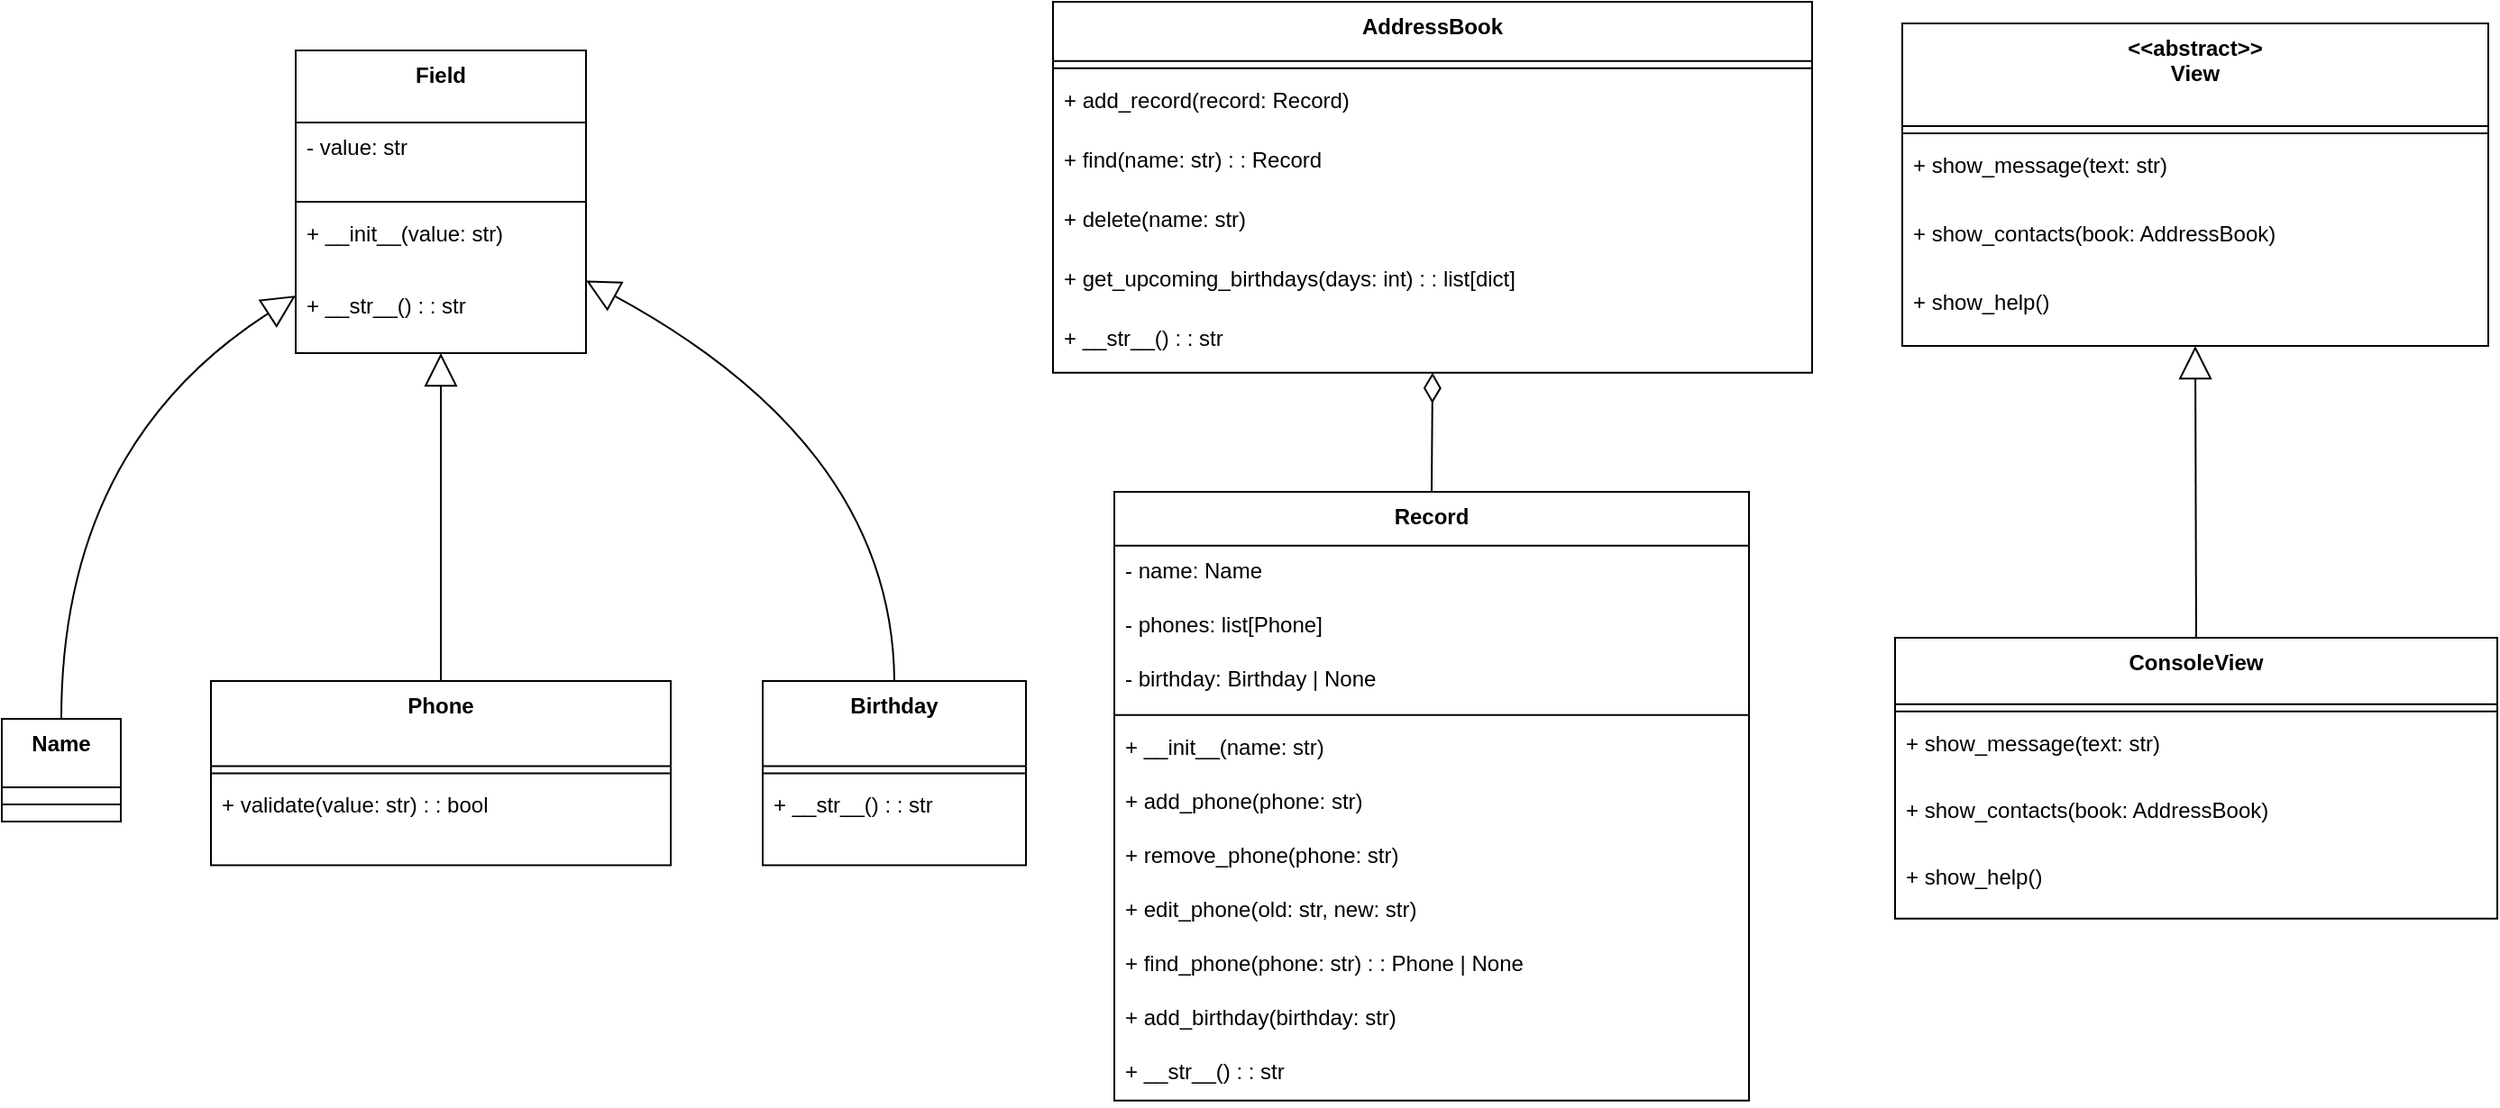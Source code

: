 <mxfile version="28.2.4">
  <diagram name="Страница — 1" id="kG9OTdJznEQqpBpxDxP_">
    <mxGraphModel dx="1042" dy="527" grid="1" gridSize="10" guides="1" tooltips="1" connect="1" arrows="1" fold="1" page="1" pageScale="1" pageWidth="827" pageHeight="1169" math="0" shadow="0">
      <root>
        <mxCell id="0" />
        <mxCell id="1" parent="0" />
        <mxCell id="RzT0Jn7BYixQ2tvRqjOo-1" value="Field" style="swimlane;fontStyle=1;align=center;verticalAlign=top;childLayout=stackLayout;horizontal=1;startSize=40;horizontalStack=0;resizeParent=1;resizeParentMax=0;resizeLast=0;collapsible=0;marginBottom=0;" vertex="1" parent="1">
          <mxGeometry x="183" y="47" width="161" height="168" as="geometry" />
        </mxCell>
        <mxCell id="RzT0Jn7BYixQ2tvRqjOo-2" value="- value: str" style="text;strokeColor=none;fillColor=none;align=left;verticalAlign=top;spacingLeft=4;spacingRight=4;overflow=hidden;rotatable=0;points=[[0,0.5],[1,0.5]];portConstraint=eastwest;" vertex="1" parent="RzT0Jn7BYixQ2tvRqjOo-1">
          <mxGeometry y="40" width="161" height="40" as="geometry" />
        </mxCell>
        <mxCell id="RzT0Jn7BYixQ2tvRqjOo-3" style="line;strokeWidth=1;fillColor=none;align=left;verticalAlign=middle;spacingTop=-1;spacingLeft=3;spacingRight=3;rotatable=0;labelPosition=right;points=[];portConstraint=eastwest;strokeColor=inherit;" vertex="1" parent="RzT0Jn7BYixQ2tvRqjOo-1">
          <mxGeometry y="80" width="161" height="8" as="geometry" />
        </mxCell>
        <mxCell id="RzT0Jn7BYixQ2tvRqjOo-4" value="+ __init__(value: str)" style="text;strokeColor=none;fillColor=none;align=left;verticalAlign=top;spacingLeft=4;spacingRight=4;overflow=hidden;rotatable=0;points=[[0,0.5],[1,0.5]];portConstraint=eastwest;" vertex="1" parent="RzT0Jn7BYixQ2tvRqjOo-1">
          <mxGeometry y="88" width="161" height="40" as="geometry" />
        </mxCell>
        <mxCell id="RzT0Jn7BYixQ2tvRqjOo-5" value="+ __str__() : : str" style="text;strokeColor=none;fillColor=none;align=left;verticalAlign=top;spacingLeft=4;spacingRight=4;overflow=hidden;rotatable=0;points=[[0,0.5],[1,0.5]];portConstraint=eastwest;" vertex="1" parent="RzT0Jn7BYixQ2tvRqjOo-1">
          <mxGeometry y="128" width="161" height="40" as="geometry" />
        </mxCell>
        <mxCell id="RzT0Jn7BYixQ2tvRqjOo-6" value="Name" style="swimlane;fontStyle=1;align=center;verticalAlign=top;childLayout=stackLayout;horizontal=1;startSize=38;horizontalStack=0;resizeParent=1;resizeParentMax=0;resizeLast=0;collapsible=0;marginBottom=0;" vertex="1" parent="1">
          <mxGeometry x="20" y="418" width="66" height="57" as="geometry" />
        </mxCell>
        <mxCell id="RzT0Jn7BYixQ2tvRqjOo-7" style="line;strokeWidth=1;fillColor=none;align=left;verticalAlign=middle;spacingTop=-1;spacingLeft=3;spacingRight=3;rotatable=0;labelPosition=right;points=[];portConstraint=eastwest;strokeColor=inherit;" vertex="1" parent="RzT0Jn7BYixQ2tvRqjOo-6">
          <mxGeometry y="38" width="66" height="19" as="geometry" />
        </mxCell>
        <mxCell id="RzT0Jn7BYixQ2tvRqjOo-8" value="Phone" style="swimlane;fontStyle=1;align=center;verticalAlign=top;childLayout=stackLayout;horizontal=1;startSize=47.2;horizontalStack=0;resizeParent=1;resizeParentMax=0;resizeLast=0;collapsible=0;marginBottom=0;" vertex="1" parent="1">
          <mxGeometry x="136" y="397" width="255" height="102.2" as="geometry" />
        </mxCell>
        <mxCell id="RzT0Jn7BYixQ2tvRqjOo-9" style="line;strokeWidth=1;fillColor=none;align=left;verticalAlign=middle;spacingTop=-1;spacingLeft=3;spacingRight=3;rotatable=0;labelPosition=right;points=[];portConstraint=eastwest;strokeColor=inherit;" vertex="1" parent="RzT0Jn7BYixQ2tvRqjOo-8">
          <mxGeometry y="47.2" width="255" height="8" as="geometry" />
        </mxCell>
        <mxCell id="RzT0Jn7BYixQ2tvRqjOo-10" value="+ validate(value: str) : : bool" style="text;strokeColor=none;fillColor=none;align=left;verticalAlign=top;spacingLeft=4;spacingRight=4;overflow=hidden;rotatable=0;points=[[0,0.5],[1,0.5]];portConstraint=eastwest;" vertex="1" parent="RzT0Jn7BYixQ2tvRqjOo-8">
          <mxGeometry y="55.2" width="255" height="47" as="geometry" />
        </mxCell>
        <mxCell id="RzT0Jn7BYixQ2tvRqjOo-11" value="Birthday" style="swimlane;fontStyle=1;align=center;verticalAlign=top;childLayout=stackLayout;horizontal=1;startSize=47.2;horizontalStack=0;resizeParent=1;resizeParentMax=0;resizeLast=0;collapsible=0;marginBottom=0;" vertex="1" parent="1">
          <mxGeometry x="442" y="397" width="146" height="102.2" as="geometry" />
        </mxCell>
        <mxCell id="RzT0Jn7BYixQ2tvRqjOo-12" style="line;strokeWidth=1;fillColor=none;align=left;verticalAlign=middle;spacingTop=-1;spacingLeft=3;spacingRight=3;rotatable=0;labelPosition=right;points=[];portConstraint=eastwest;strokeColor=inherit;" vertex="1" parent="RzT0Jn7BYixQ2tvRqjOo-11">
          <mxGeometry y="47.2" width="146" height="8" as="geometry" />
        </mxCell>
        <mxCell id="RzT0Jn7BYixQ2tvRqjOo-13" value="+ __str__() : : str" style="text;strokeColor=none;fillColor=none;align=left;verticalAlign=top;spacingLeft=4;spacingRight=4;overflow=hidden;rotatable=0;points=[[0,0.5],[1,0.5]];portConstraint=eastwest;" vertex="1" parent="RzT0Jn7BYixQ2tvRqjOo-11">
          <mxGeometry y="55.2" width="146" height="47" as="geometry" />
        </mxCell>
        <mxCell id="RzT0Jn7BYixQ2tvRqjOo-14" value="Record" style="swimlane;fontStyle=1;align=center;verticalAlign=top;childLayout=stackLayout;horizontal=1;startSize=29.818;horizontalStack=0;resizeParent=1;resizeParentMax=0;resizeLast=0;collapsible=0;marginBottom=0;" vertex="1" parent="1">
          <mxGeometry x="637" y="292" width="352" height="337.818" as="geometry" />
        </mxCell>
        <mxCell id="RzT0Jn7BYixQ2tvRqjOo-15" value="- name: Name" style="text;strokeColor=none;fillColor=none;align=left;verticalAlign=top;spacingLeft=4;spacingRight=4;overflow=hidden;rotatable=0;points=[[0,0.5],[1,0.5]];portConstraint=eastwest;" vertex="1" parent="RzT0Jn7BYixQ2tvRqjOo-14">
          <mxGeometry y="29.818" width="352" height="30" as="geometry" />
        </mxCell>
        <mxCell id="RzT0Jn7BYixQ2tvRqjOo-16" value="- phones: list[Phone]" style="text;strokeColor=none;fillColor=none;align=left;verticalAlign=top;spacingLeft=4;spacingRight=4;overflow=hidden;rotatable=0;points=[[0,0.5],[1,0.5]];portConstraint=eastwest;" vertex="1" parent="RzT0Jn7BYixQ2tvRqjOo-14">
          <mxGeometry y="59.818" width="352" height="30" as="geometry" />
        </mxCell>
        <mxCell id="RzT0Jn7BYixQ2tvRqjOo-17" value="- birthday: Birthday | None" style="text;strokeColor=none;fillColor=none;align=left;verticalAlign=top;spacingLeft=4;spacingRight=4;overflow=hidden;rotatable=0;points=[[0,0.5],[1,0.5]];portConstraint=eastwest;" vertex="1" parent="RzT0Jn7BYixQ2tvRqjOo-14">
          <mxGeometry y="89.818" width="352" height="30" as="geometry" />
        </mxCell>
        <mxCell id="RzT0Jn7BYixQ2tvRqjOo-18" style="line;strokeWidth=1;fillColor=none;align=left;verticalAlign=middle;spacingTop=-1;spacingLeft=3;spacingRight=3;rotatable=0;labelPosition=right;points=[];portConstraint=eastwest;strokeColor=inherit;" vertex="1" parent="RzT0Jn7BYixQ2tvRqjOo-14">
          <mxGeometry y="119.818" width="352" height="8" as="geometry" />
        </mxCell>
        <mxCell id="RzT0Jn7BYixQ2tvRqjOo-19" value="+ __init__(name: str)" style="text;strokeColor=none;fillColor=none;align=left;verticalAlign=top;spacingLeft=4;spacingRight=4;overflow=hidden;rotatable=0;points=[[0,0.5],[1,0.5]];portConstraint=eastwest;" vertex="1" parent="RzT0Jn7BYixQ2tvRqjOo-14">
          <mxGeometry y="127.818" width="352" height="30" as="geometry" />
        </mxCell>
        <mxCell id="RzT0Jn7BYixQ2tvRqjOo-20" value="+ add_phone(phone: str)" style="text;strokeColor=none;fillColor=none;align=left;verticalAlign=top;spacingLeft=4;spacingRight=4;overflow=hidden;rotatable=0;points=[[0,0.5],[1,0.5]];portConstraint=eastwest;" vertex="1" parent="RzT0Jn7BYixQ2tvRqjOo-14">
          <mxGeometry y="157.818" width="352" height="30" as="geometry" />
        </mxCell>
        <mxCell id="RzT0Jn7BYixQ2tvRqjOo-21" value="+ remove_phone(phone: str)" style="text;strokeColor=none;fillColor=none;align=left;verticalAlign=top;spacingLeft=4;spacingRight=4;overflow=hidden;rotatable=0;points=[[0,0.5],[1,0.5]];portConstraint=eastwest;" vertex="1" parent="RzT0Jn7BYixQ2tvRqjOo-14">
          <mxGeometry y="187.818" width="352" height="30" as="geometry" />
        </mxCell>
        <mxCell id="RzT0Jn7BYixQ2tvRqjOo-22" value="+ edit_phone(old: str, new: str)" style="text;strokeColor=none;fillColor=none;align=left;verticalAlign=top;spacingLeft=4;spacingRight=4;overflow=hidden;rotatable=0;points=[[0,0.5],[1,0.5]];portConstraint=eastwest;" vertex="1" parent="RzT0Jn7BYixQ2tvRqjOo-14">
          <mxGeometry y="217.818" width="352" height="30" as="geometry" />
        </mxCell>
        <mxCell id="RzT0Jn7BYixQ2tvRqjOo-23" value="+ find_phone(phone: str) : : Phone | None" style="text;strokeColor=none;fillColor=none;align=left;verticalAlign=top;spacingLeft=4;spacingRight=4;overflow=hidden;rotatable=0;points=[[0,0.5],[1,0.5]];portConstraint=eastwest;" vertex="1" parent="RzT0Jn7BYixQ2tvRqjOo-14">
          <mxGeometry y="247.818" width="352" height="30" as="geometry" />
        </mxCell>
        <mxCell id="RzT0Jn7BYixQ2tvRqjOo-24" value="+ add_birthday(birthday: str)" style="text;strokeColor=none;fillColor=none;align=left;verticalAlign=top;spacingLeft=4;spacingRight=4;overflow=hidden;rotatable=0;points=[[0,0.5],[1,0.5]];portConstraint=eastwest;" vertex="1" parent="RzT0Jn7BYixQ2tvRqjOo-14">
          <mxGeometry y="277.818" width="352" height="30" as="geometry" />
        </mxCell>
        <mxCell id="RzT0Jn7BYixQ2tvRqjOo-25" value="+ __str__() : : str" style="text;strokeColor=none;fillColor=none;align=left;verticalAlign=top;spacingLeft=4;spacingRight=4;overflow=hidden;rotatable=0;points=[[0,0.5],[1,0.5]];portConstraint=eastwest;" vertex="1" parent="RzT0Jn7BYixQ2tvRqjOo-14">
          <mxGeometry y="307.818" width="352" height="30" as="geometry" />
        </mxCell>
        <mxCell id="RzT0Jn7BYixQ2tvRqjOo-26" value="AddressBook" style="swimlane;fontStyle=1;align=center;verticalAlign=top;childLayout=stackLayout;horizontal=1;startSize=32.923;horizontalStack=0;resizeParent=1;resizeParentMax=0;resizeLast=0;collapsible=0;marginBottom=0;" vertex="1" parent="1">
          <mxGeometry x="603" y="20" width="421" height="205.923" as="geometry" />
        </mxCell>
        <mxCell id="RzT0Jn7BYixQ2tvRqjOo-27" style="line;strokeWidth=1;fillColor=none;align=left;verticalAlign=middle;spacingTop=-1;spacingLeft=3;spacingRight=3;rotatable=0;labelPosition=right;points=[];portConstraint=eastwest;strokeColor=inherit;" vertex="1" parent="RzT0Jn7BYixQ2tvRqjOo-26">
          <mxGeometry y="32.923" width="421" height="8" as="geometry" />
        </mxCell>
        <mxCell id="RzT0Jn7BYixQ2tvRqjOo-28" value="+ add_record(record: Record)" style="text;strokeColor=none;fillColor=none;align=left;verticalAlign=top;spacingLeft=4;spacingRight=4;overflow=hidden;rotatable=0;points=[[0,0.5],[1,0.5]];portConstraint=eastwest;" vertex="1" parent="RzT0Jn7BYixQ2tvRqjOo-26">
          <mxGeometry y="40.923" width="421" height="33" as="geometry" />
        </mxCell>
        <mxCell id="RzT0Jn7BYixQ2tvRqjOo-29" value="+ find(name: str) : : Record" style="text;strokeColor=none;fillColor=none;align=left;verticalAlign=top;spacingLeft=4;spacingRight=4;overflow=hidden;rotatable=0;points=[[0,0.5],[1,0.5]];portConstraint=eastwest;" vertex="1" parent="RzT0Jn7BYixQ2tvRqjOo-26">
          <mxGeometry y="73.923" width="421" height="33" as="geometry" />
        </mxCell>
        <mxCell id="RzT0Jn7BYixQ2tvRqjOo-30" value="+ delete(name: str)" style="text;strokeColor=none;fillColor=none;align=left;verticalAlign=top;spacingLeft=4;spacingRight=4;overflow=hidden;rotatable=0;points=[[0,0.5],[1,0.5]];portConstraint=eastwest;" vertex="1" parent="RzT0Jn7BYixQ2tvRqjOo-26">
          <mxGeometry y="106.923" width="421" height="33" as="geometry" />
        </mxCell>
        <mxCell id="RzT0Jn7BYixQ2tvRqjOo-31" value="+ get_upcoming_birthdays(days: int) : : list[dict]" style="text;strokeColor=none;fillColor=none;align=left;verticalAlign=top;spacingLeft=4;spacingRight=4;overflow=hidden;rotatable=0;points=[[0,0.5],[1,0.5]];portConstraint=eastwest;" vertex="1" parent="RzT0Jn7BYixQ2tvRqjOo-26">
          <mxGeometry y="139.923" width="421" height="33" as="geometry" />
        </mxCell>
        <mxCell id="RzT0Jn7BYixQ2tvRqjOo-32" value="+ __str__() : : str" style="text;strokeColor=none;fillColor=none;align=left;verticalAlign=top;spacingLeft=4;spacingRight=4;overflow=hidden;rotatable=0;points=[[0,0.5],[1,0.5]];portConstraint=eastwest;" vertex="1" parent="RzT0Jn7BYixQ2tvRqjOo-26">
          <mxGeometry y="172.923" width="421" height="33" as="geometry" />
        </mxCell>
        <mxCell id="RzT0Jn7BYixQ2tvRqjOo-33" value="&lt;&lt;abstract&gt;&gt;&#xa;View" style="swimlane;fontStyle=1;align=center;verticalAlign=top;childLayout=stackLayout;horizontal=1;startSize=57;horizontalStack=0;resizeParent=1;resizeParentMax=0;resizeLast=0;collapsible=0;marginBottom=0;" vertex="1" parent="1">
          <mxGeometry x="1074" y="32" width="325" height="179" as="geometry" />
        </mxCell>
        <mxCell id="RzT0Jn7BYixQ2tvRqjOo-34" style="line;strokeWidth=1;fillColor=none;align=left;verticalAlign=middle;spacingTop=-1;spacingLeft=3;spacingRight=3;rotatable=0;labelPosition=right;points=[];portConstraint=eastwest;strokeColor=inherit;" vertex="1" parent="RzT0Jn7BYixQ2tvRqjOo-33">
          <mxGeometry y="57" width="325" height="8" as="geometry" />
        </mxCell>
        <mxCell id="RzT0Jn7BYixQ2tvRqjOo-35" value="+ show_message(text: str)" style="text;strokeColor=none;fillColor=none;align=left;verticalAlign=top;spacingLeft=4;spacingRight=4;overflow=hidden;rotatable=0;points=[[0,0.5],[1,0.5]];portConstraint=eastwest;" vertex="1" parent="RzT0Jn7BYixQ2tvRqjOo-33">
          <mxGeometry y="65" width="325" height="38" as="geometry" />
        </mxCell>
        <mxCell id="RzT0Jn7BYixQ2tvRqjOo-36" value="+ show_contacts(book: AddressBook)" style="text;strokeColor=none;fillColor=none;align=left;verticalAlign=top;spacingLeft=4;spacingRight=4;overflow=hidden;rotatable=0;points=[[0,0.5],[1,0.5]];portConstraint=eastwest;" vertex="1" parent="RzT0Jn7BYixQ2tvRqjOo-33">
          <mxGeometry y="103" width="325" height="38" as="geometry" />
        </mxCell>
        <mxCell id="RzT0Jn7BYixQ2tvRqjOo-37" value="+ show_help()" style="text;strokeColor=none;fillColor=none;align=left;verticalAlign=top;spacingLeft=4;spacingRight=4;overflow=hidden;rotatable=0;points=[[0,0.5],[1,0.5]];portConstraint=eastwest;" vertex="1" parent="RzT0Jn7BYixQ2tvRqjOo-33">
          <mxGeometry y="141" width="325" height="38" as="geometry" />
        </mxCell>
        <mxCell id="RzT0Jn7BYixQ2tvRqjOo-38" value="ConsoleView" style="swimlane;fontStyle=1;align=center;verticalAlign=top;childLayout=stackLayout;horizontal=1;startSize=36.889;horizontalStack=0;resizeParent=1;resizeParentMax=0;resizeLast=0;collapsible=0;marginBottom=0;" vertex="1" parent="1">
          <mxGeometry x="1070" y="373" width="334" height="155.889" as="geometry" />
        </mxCell>
        <mxCell id="RzT0Jn7BYixQ2tvRqjOo-39" style="line;strokeWidth=1;fillColor=none;align=left;verticalAlign=middle;spacingTop=-1;spacingLeft=3;spacingRight=3;rotatable=0;labelPosition=right;points=[];portConstraint=eastwest;strokeColor=inherit;" vertex="1" parent="RzT0Jn7BYixQ2tvRqjOo-38">
          <mxGeometry y="36.889" width="334" height="8" as="geometry" />
        </mxCell>
        <mxCell id="RzT0Jn7BYixQ2tvRqjOo-40" value="+ show_message(text: str)" style="text;strokeColor=none;fillColor=none;align=left;verticalAlign=top;spacingLeft=4;spacingRight=4;overflow=hidden;rotatable=0;points=[[0,0.5],[1,0.5]];portConstraint=eastwest;" vertex="1" parent="RzT0Jn7BYixQ2tvRqjOo-38">
          <mxGeometry y="44.889" width="334" height="37" as="geometry" />
        </mxCell>
        <mxCell id="RzT0Jn7BYixQ2tvRqjOo-41" value="+ show_contacts(book: AddressBook)" style="text;strokeColor=none;fillColor=none;align=left;verticalAlign=top;spacingLeft=4;spacingRight=4;overflow=hidden;rotatable=0;points=[[0,0.5],[1,0.5]];portConstraint=eastwest;" vertex="1" parent="RzT0Jn7BYixQ2tvRqjOo-38">
          <mxGeometry y="81.889" width="334" height="37" as="geometry" />
        </mxCell>
        <mxCell id="RzT0Jn7BYixQ2tvRqjOo-42" value="+ show_help()" style="text;strokeColor=none;fillColor=none;align=left;verticalAlign=top;spacingLeft=4;spacingRight=4;overflow=hidden;rotatable=0;points=[[0,0.5],[1,0.5]];portConstraint=eastwest;" vertex="1" parent="RzT0Jn7BYixQ2tvRqjOo-38">
          <mxGeometry y="118.889" width="334" height="37" as="geometry" />
        </mxCell>
        <mxCell id="RzT0Jn7BYixQ2tvRqjOo-43" value="" style="curved=1;startArrow=block;startSize=16;startFill=0;endArrow=none;exitX=0;exitY=0.81;entryX=0.5;entryY=0;rounded=0;" edge="1" parent="1" source="RzT0Jn7BYixQ2tvRqjOo-1" target="RzT0Jn7BYixQ2tvRqjOo-6">
          <mxGeometry relative="1" as="geometry">
            <Array as="points">
              <mxPoint x="53" y="267" />
            </Array>
          </mxGeometry>
        </mxCell>
        <mxCell id="RzT0Jn7BYixQ2tvRqjOo-44" value="" style="curved=1;startArrow=block;startSize=16;startFill=0;endArrow=none;exitX=0.5;exitY=1;entryX=0.5;entryY=0;rounded=0;" edge="1" parent="1" source="RzT0Jn7BYixQ2tvRqjOo-1" target="RzT0Jn7BYixQ2tvRqjOo-8">
          <mxGeometry relative="1" as="geometry">
            <Array as="points" />
          </mxGeometry>
        </mxCell>
        <mxCell id="RzT0Jn7BYixQ2tvRqjOo-45" value="" style="curved=1;startArrow=block;startSize=16;startFill=0;endArrow=none;exitX=1;exitY=0.76;entryX=0.5;entryY=0;rounded=0;" edge="1" parent="1" source="RzT0Jn7BYixQ2tvRqjOo-1" target="RzT0Jn7BYixQ2tvRqjOo-11">
          <mxGeometry relative="1" as="geometry">
            <Array as="points">
              <mxPoint x="514" y="267" />
            </Array>
          </mxGeometry>
        </mxCell>
        <mxCell id="RzT0Jn7BYixQ2tvRqjOo-46" value="" style="curved=1;startArrow=diamondThin;startSize=14;startFill=0;endArrow=none;exitX=0.5;exitY=1;entryX=0.5;entryY=0;rounded=0;" edge="1" parent="1" source="RzT0Jn7BYixQ2tvRqjOo-26" target="RzT0Jn7BYixQ2tvRqjOo-14">
          <mxGeometry relative="1" as="geometry">
            <Array as="points" />
          </mxGeometry>
        </mxCell>
        <mxCell id="RzT0Jn7BYixQ2tvRqjOo-47" value="" style="curved=1;startArrow=block;startSize=16;startFill=0;endArrow=none;exitX=0.5;exitY=1;entryX=0.5;entryY=0;rounded=0;" edge="1" parent="1" source="RzT0Jn7BYixQ2tvRqjOo-33" target="RzT0Jn7BYixQ2tvRqjOo-38">
          <mxGeometry relative="1" as="geometry">
            <Array as="points" />
          </mxGeometry>
        </mxCell>
      </root>
    </mxGraphModel>
  </diagram>
</mxfile>
